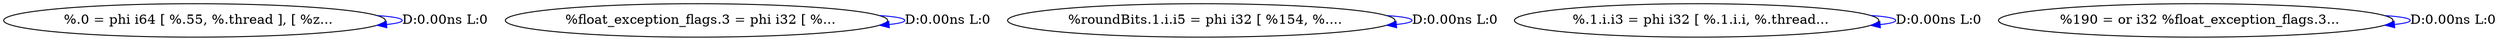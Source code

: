digraph {
Node0x4043a60[label="  %.0 = phi i64 [ %.55, %.thread ], [ %z..."];
Node0x4043a60 -> Node0x4043a60[label="D:0.00ns L:0",color=blue];
Node0x4043b40[label="  %float_exception_flags.3 = phi i32 [ %..."];
Node0x4043b40 -> Node0x4043b40[label="D:0.00ns L:0",color=blue];
Node0x4043c20[label="  %roundBits.1.i.i5 = phi i32 [ %154, %...."];
Node0x4043c20 -> Node0x4043c20[label="D:0.00ns L:0",color=blue];
Node0x4043d00[label="  %.1.i.i3 = phi i32 [ %.1.i.i, %.thread..."];
Node0x4043d00 -> Node0x4043d00[label="D:0.00ns L:0",color=blue];
Node0x4043de0[label="  %190 = or i32 %float_exception_flags.3..."];
Node0x4043de0 -> Node0x4043de0[label="D:0.00ns L:0",color=blue];
}
